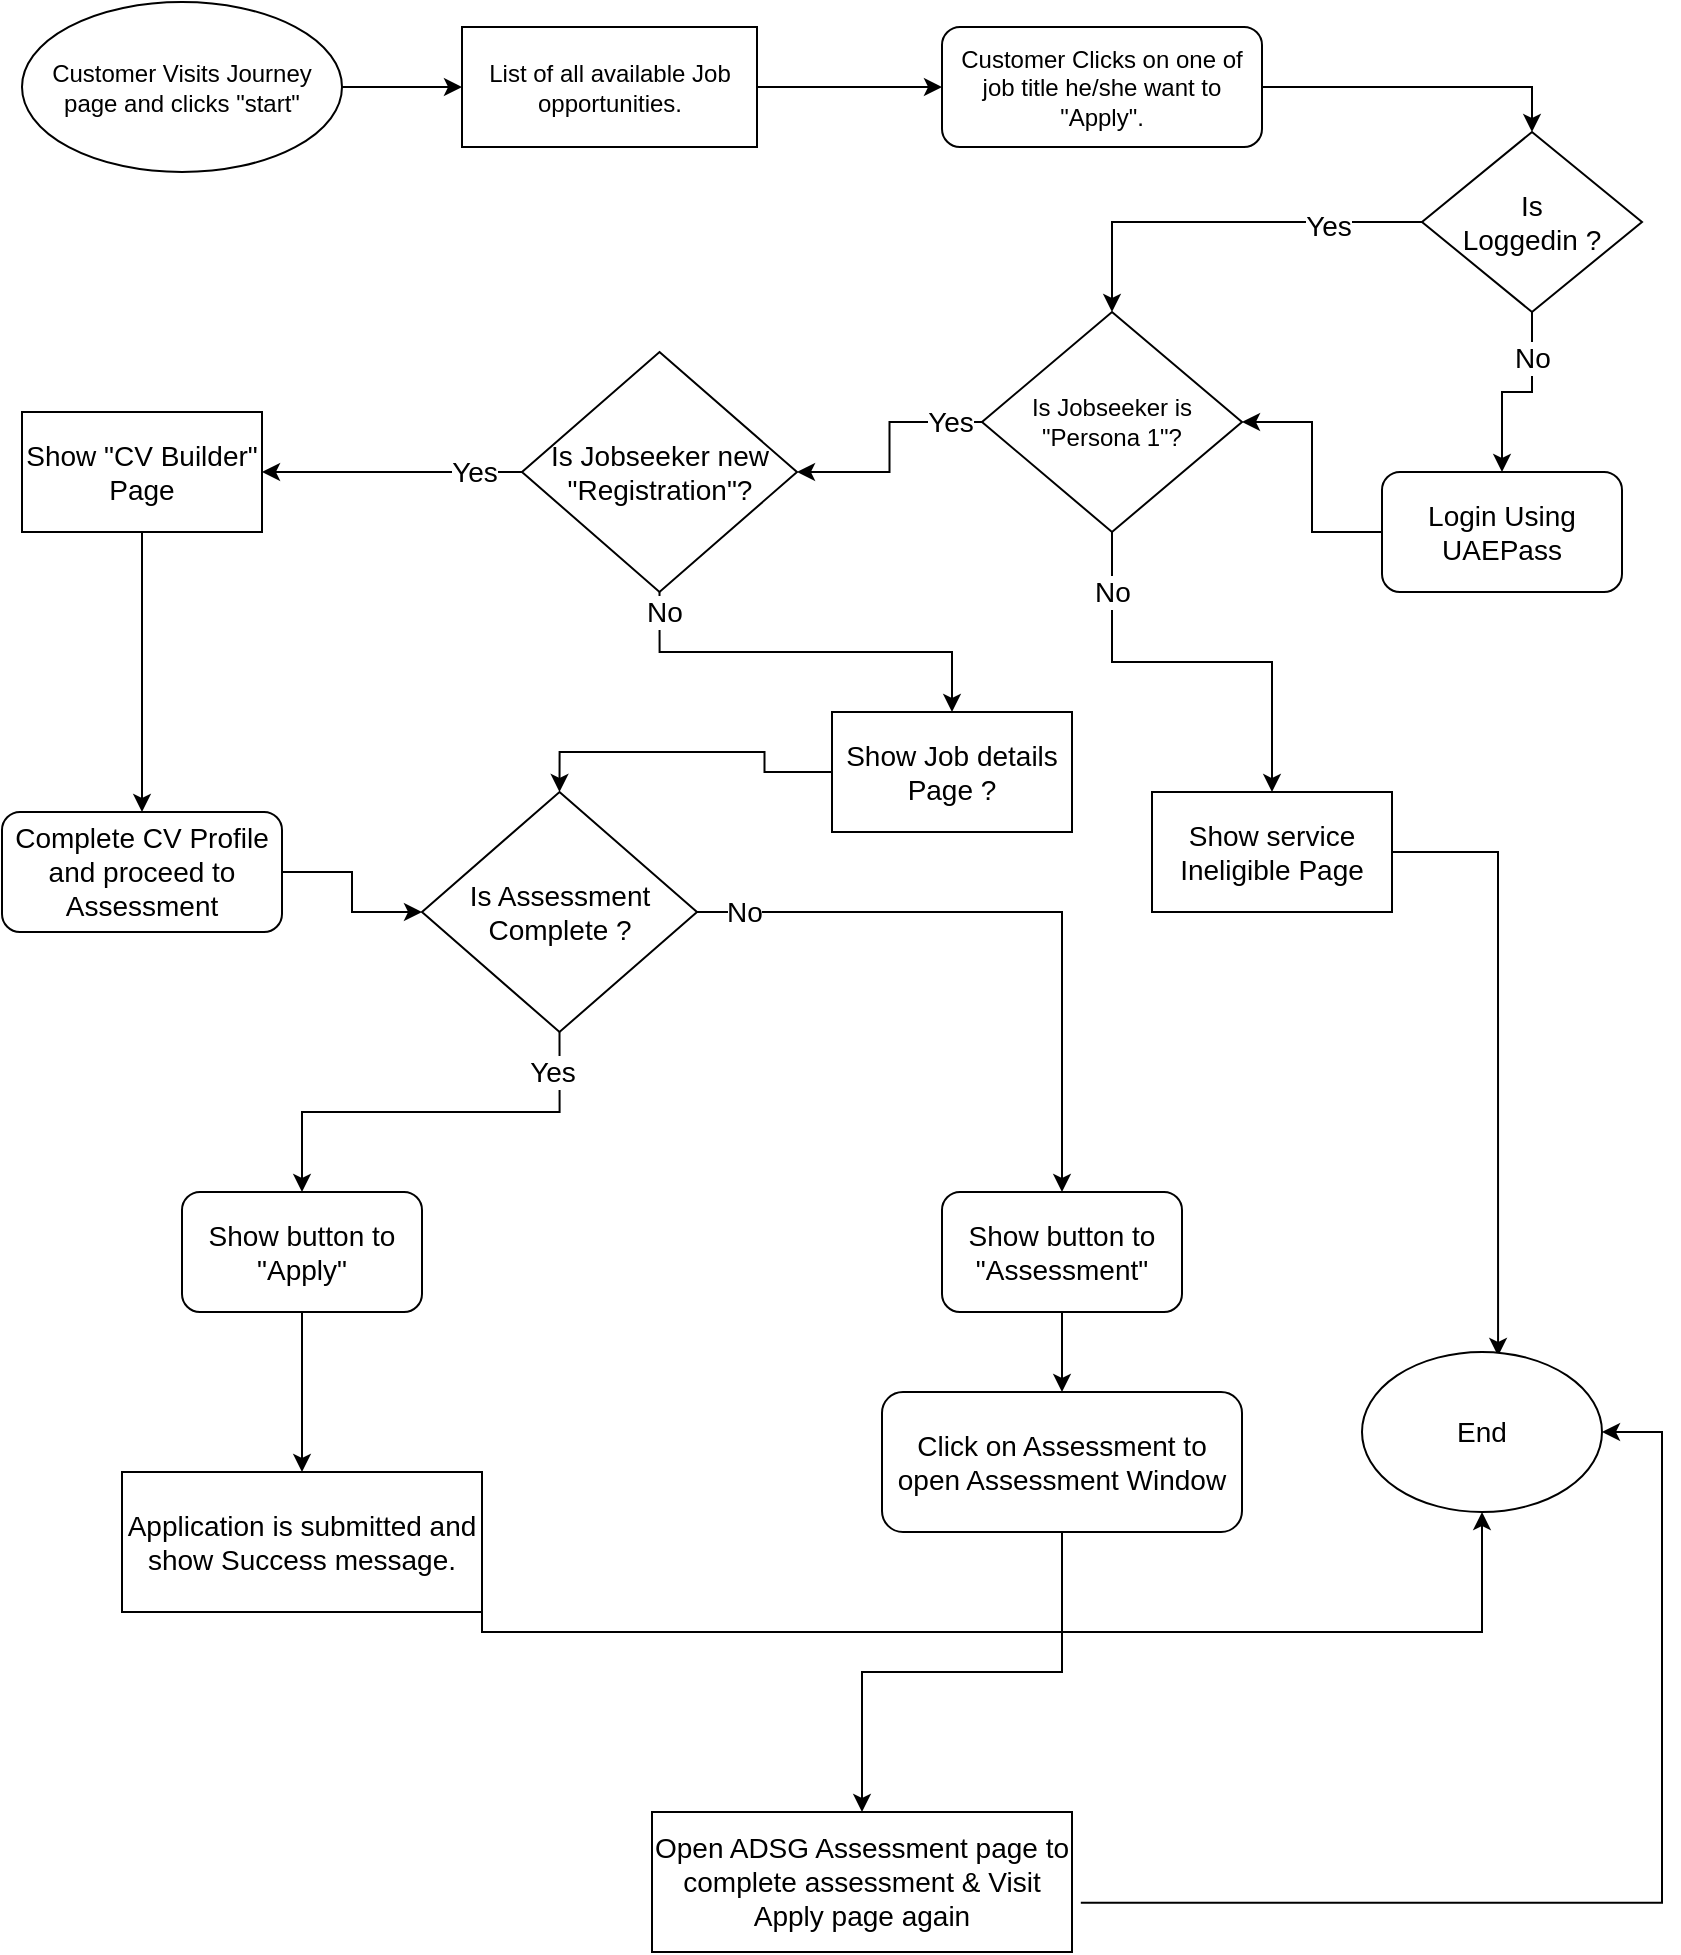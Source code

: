 <mxfile version="20.0.4" type="github" pages="3">
  <diagram id="p3bcoX_zDifybAXSMWaD" name="All Persona">
    <mxGraphModel dx="1406" dy="735" grid="1" gridSize="10" guides="1" tooltips="1" connect="1" arrows="1" fold="1" page="1" pageScale="1" pageWidth="850" pageHeight="1100" math="0" shadow="0">
      <root>
        <mxCell id="0" />
        <mxCell id="1" parent="0" />
        <mxCell id="kV20wIMNOrEjRqIksJpt-13" value="" style="edgeStyle=orthogonalEdgeStyle;rounded=0;orthogonalLoop=1;jettySize=auto;html=1;fontSize=14;" edge="1" parent="1" source="kV20wIMNOrEjRqIksJpt-1" target="kV20wIMNOrEjRqIksJpt-2">
          <mxGeometry relative="1" as="geometry" />
        </mxCell>
        <mxCell id="kV20wIMNOrEjRqIksJpt-1" value="Customer Visits Journey page and clicks &quot;start&quot;" style="ellipse;whiteSpace=wrap;html=1;" vertex="1" parent="1">
          <mxGeometry x="20" y="35" width="160" height="85" as="geometry" />
        </mxCell>
        <mxCell id="kV20wIMNOrEjRqIksJpt-14" value="" style="edgeStyle=orthogonalEdgeStyle;rounded=0;orthogonalLoop=1;jettySize=auto;html=1;fontSize=14;" edge="1" parent="1" source="kV20wIMNOrEjRqIksJpt-2" target="kV20wIMNOrEjRqIksJpt-3">
          <mxGeometry relative="1" as="geometry" />
        </mxCell>
        <mxCell id="kV20wIMNOrEjRqIksJpt-2" value="List of all available Job opportunities." style="rounded=0;whiteSpace=wrap;html=1;" vertex="1" parent="1">
          <mxGeometry x="240" y="47.5" width="147.5" height="60" as="geometry" />
        </mxCell>
        <mxCell id="wSlPsDfIyEHOEpe44LTg-4" value="" style="edgeStyle=orthogonalEdgeStyle;rounded=0;orthogonalLoop=1;jettySize=auto;html=1;fontSize=14;entryX=0.5;entryY=0;entryDx=0;entryDy=0;" edge="1" parent="1" source="kV20wIMNOrEjRqIksJpt-3" target="wSlPsDfIyEHOEpe44LTg-1">
          <mxGeometry relative="1" as="geometry" />
        </mxCell>
        <mxCell id="kV20wIMNOrEjRqIksJpt-3" value="Customer Clicks on one of job title he/she want to &quot;Apply&quot;." style="rounded=1;whiteSpace=wrap;html=1;" vertex="1" parent="1">
          <mxGeometry x="480" y="47.5" width="160" height="60" as="geometry" />
        </mxCell>
        <mxCell id="kV20wIMNOrEjRqIksJpt-16" style="edgeStyle=orthogonalEdgeStyle;rounded=0;orthogonalLoop=1;jettySize=auto;html=1;fontSize=14;entryX=1;entryY=0.5;entryDx=0;entryDy=0;" edge="1" parent="1" source="kV20wIMNOrEjRqIksJpt-4" target="kV20wIMNOrEjRqIksJpt-6">
          <mxGeometry relative="1" as="geometry">
            <mxPoint x="450" y="295" as="targetPoint" />
          </mxGeometry>
        </mxCell>
        <mxCell id="kV20wIMNOrEjRqIksJpt-35" value="Yes" style="edgeLabel;html=1;align=center;verticalAlign=middle;resizable=0;points=[];fontSize=14;" vertex="1" connectable="0" parent="kV20wIMNOrEjRqIksJpt-16">
          <mxGeometry x="-0.333" y="3" relative="1" as="geometry">
            <mxPoint x="23" y="-3" as="offset" />
          </mxGeometry>
        </mxCell>
        <mxCell id="kV20wIMNOrEjRqIksJpt-23" value="" style="edgeStyle=orthogonalEdgeStyle;rounded=0;orthogonalLoop=1;jettySize=auto;html=1;fontSize=14;" edge="1" parent="1" source="kV20wIMNOrEjRqIksJpt-4" target="kV20wIMNOrEjRqIksJpt-22">
          <mxGeometry relative="1" as="geometry" />
        </mxCell>
        <mxCell id="kV20wIMNOrEjRqIksJpt-36" value="No" style="edgeLabel;html=1;align=center;verticalAlign=middle;resizable=0;points=[];fontSize=14;" vertex="1" connectable="0" parent="kV20wIMNOrEjRqIksJpt-23">
          <mxGeometry x="-0.267" y="1" relative="1" as="geometry">
            <mxPoint x="-12" y="-34" as="offset" />
          </mxGeometry>
        </mxCell>
        <mxCell id="kV20wIMNOrEjRqIksJpt-4" value="Is Jobseeker is &lt;br&gt;&quot;Persona 1&quot;?" style="rhombus;whiteSpace=wrap;html=1;" vertex="1" parent="1">
          <mxGeometry x="500" y="190" width="130" height="110" as="geometry" />
        </mxCell>
        <mxCell id="kV20wIMNOrEjRqIksJpt-17" style="edgeStyle=orthogonalEdgeStyle;rounded=0;orthogonalLoop=1;jettySize=auto;html=1;entryX=1;entryY=0.5;entryDx=0;entryDy=0;fontSize=14;" edge="1" parent="1" source="kV20wIMNOrEjRqIksJpt-6" target="kV20wIMNOrEjRqIksJpt-8">
          <mxGeometry relative="1" as="geometry" />
        </mxCell>
        <mxCell id="kV20wIMNOrEjRqIksJpt-37" value="Yes" style="edgeLabel;html=1;align=center;verticalAlign=middle;resizable=0;points=[];fontSize=14;" vertex="1" connectable="0" parent="kV20wIMNOrEjRqIksJpt-17">
          <mxGeometry x="-0.228" y="3" relative="1" as="geometry">
            <mxPoint x="26" y="-3" as="offset" />
          </mxGeometry>
        </mxCell>
        <mxCell id="kV20wIMNOrEjRqIksJpt-38" style="edgeStyle=orthogonalEdgeStyle;rounded=0;orthogonalLoop=1;jettySize=auto;html=1;fontSize=14;exitX=0.5;exitY=1;exitDx=0;exitDy=0;" edge="1" parent="1" source="kV20wIMNOrEjRqIksJpt-6" target="kV20wIMNOrEjRqIksJpt-9">
          <mxGeometry relative="1" as="geometry" />
        </mxCell>
        <mxCell id="kV20wIMNOrEjRqIksJpt-6" value="Is Jobseeker new &quot;Registration&quot;?" style="rhombus;whiteSpace=wrap;html=1;fontSize=14;" vertex="1" parent="1">
          <mxGeometry x="270" y="210" width="137.5" height="120" as="geometry" />
        </mxCell>
        <mxCell id="kV20wIMNOrEjRqIksJpt-45" value="" style="edgeStyle=orthogonalEdgeStyle;rounded=0;orthogonalLoop=1;jettySize=auto;html=1;fontSize=14;" edge="1" parent="1" source="kV20wIMNOrEjRqIksJpt-8" target="kV20wIMNOrEjRqIksJpt-42">
          <mxGeometry relative="1" as="geometry" />
        </mxCell>
        <mxCell id="kV20wIMNOrEjRqIksJpt-8" value="Show &quot;CV Builder&quot; Page" style="rounded=0;whiteSpace=wrap;html=1;fontSize=14;" vertex="1" parent="1">
          <mxGeometry x="20" y="240" width="120" height="60" as="geometry" />
        </mxCell>
        <mxCell id="kV20wIMNOrEjRqIksJpt-19" style="edgeStyle=orthogonalEdgeStyle;rounded=0;orthogonalLoop=1;jettySize=auto;html=1;entryX=0.5;entryY=0;entryDx=0;entryDy=0;fontSize=14;" edge="1" parent="1" source="kV20wIMNOrEjRqIksJpt-9" target="kV20wIMNOrEjRqIksJpt-10">
          <mxGeometry relative="1" as="geometry" />
        </mxCell>
        <mxCell id="kV20wIMNOrEjRqIksJpt-9" value="Show Job details Page ?" style="rounded=0;whiteSpace=wrap;html=1;fontSize=14;" vertex="1" parent="1">
          <mxGeometry x="425" y="390" width="120" height="60" as="geometry" />
        </mxCell>
        <mxCell id="kV20wIMNOrEjRqIksJpt-20" style="edgeStyle=orthogonalEdgeStyle;rounded=0;orthogonalLoop=1;jettySize=auto;html=1;fontSize=14;exitX=0.5;exitY=1;exitDx=0;exitDy=0;" edge="1" parent="1" source="kV20wIMNOrEjRqIksJpt-10" target="kV20wIMNOrEjRqIksJpt-11">
          <mxGeometry relative="1" as="geometry" />
        </mxCell>
        <mxCell id="kV20wIMNOrEjRqIksJpt-40" value="Yes" style="edgeLabel;html=1;align=center;verticalAlign=middle;resizable=0;points=[];fontSize=14;" vertex="1" connectable="0" parent="kV20wIMNOrEjRqIksJpt-20">
          <mxGeometry x="-0.234" relative="1" as="geometry">
            <mxPoint x="36" y="-20" as="offset" />
          </mxGeometry>
        </mxCell>
        <mxCell id="kV20wIMNOrEjRqIksJpt-21" style="edgeStyle=orthogonalEdgeStyle;rounded=0;orthogonalLoop=1;jettySize=auto;html=1;fontSize=14;" edge="1" parent="1" source="kV20wIMNOrEjRqIksJpt-10" target="kV20wIMNOrEjRqIksJpt-12">
          <mxGeometry relative="1" as="geometry" />
        </mxCell>
        <mxCell id="kV20wIMNOrEjRqIksJpt-41" value="No" style="edgeLabel;html=1;align=center;verticalAlign=middle;resizable=0;points=[];fontSize=14;" vertex="1" connectable="0" parent="kV20wIMNOrEjRqIksJpt-21">
          <mxGeometry x="-0.021" y="1" relative="1" as="geometry">
            <mxPoint x="-175" y="-149" as="offset" />
          </mxGeometry>
        </mxCell>
        <mxCell id="kV20wIMNOrEjRqIksJpt-47" value="No" style="edgeLabel;html=1;align=center;verticalAlign=middle;resizable=0;points=[];fontSize=14;" vertex="1" connectable="0" parent="kV20wIMNOrEjRqIksJpt-21">
          <mxGeometry x="-0.559" y="3" relative="1" as="geometry">
            <mxPoint x="-48" y="3" as="offset" />
          </mxGeometry>
        </mxCell>
        <mxCell id="kV20wIMNOrEjRqIksJpt-10" value="Is Assessment Complete ?" style="rhombus;whiteSpace=wrap;html=1;fontSize=14;" vertex="1" parent="1">
          <mxGeometry x="220" y="430" width="137.5" height="120" as="geometry" />
        </mxCell>
        <mxCell id="kV20wIMNOrEjRqIksJpt-34" value="" style="edgeStyle=orthogonalEdgeStyle;rounded=0;orthogonalLoop=1;jettySize=auto;html=1;fontSize=14;" edge="1" parent="1" source="kV20wIMNOrEjRqIksJpt-11" target="kV20wIMNOrEjRqIksJpt-32">
          <mxGeometry relative="1" as="geometry" />
        </mxCell>
        <mxCell id="kV20wIMNOrEjRqIksJpt-11" value="Show button to &quot;Apply&quot;" style="rounded=1;whiteSpace=wrap;html=1;fontSize=14;" vertex="1" parent="1">
          <mxGeometry x="100" y="630" width="120" height="60" as="geometry" />
        </mxCell>
        <mxCell id="kV20wIMNOrEjRqIksJpt-31" value="" style="edgeStyle=orthogonalEdgeStyle;rounded=0;orthogonalLoop=1;jettySize=auto;html=1;fontSize=14;" edge="1" parent="1" source="kV20wIMNOrEjRqIksJpt-12" target="kV20wIMNOrEjRqIksJpt-27">
          <mxGeometry relative="1" as="geometry" />
        </mxCell>
        <mxCell id="kV20wIMNOrEjRqIksJpt-12" value="Show button to &quot;Assessment&quot;" style="rounded=1;whiteSpace=wrap;html=1;fontSize=14;" vertex="1" parent="1">
          <mxGeometry x="480" y="630" width="120" height="60" as="geometry" />
        </mxCell>
        <mxCell id="kV20wIMNOrEjRqIksJpt-25" style="edgeStyle=orthogonalEdgeStyle;rounded=0;orthogonalLoop=1;jettySize=auto;html=1;entryX=0.567;entryY=0.025;entryDx=0;entryDy=0;entryPerimeter=0;fontSize=14;exitX=1;exitY=0.5;exitDx=0;exitDy=0;" edge="1" parent="1" source="kV20wIMNOrEjRqIksJpt-22" target="kV20wIMNOrEjRqIksJpt-24">
          <mxGeometry relative="1" as="geometry" />
        </mxCell>
        <mxCell id="kV20wIMNOrEjRqIksJpt-22" value="Show service Ineligible Page" style="rounded=0;whiteSpace=wrap;html=1;fontSize=14;" vertex="1" parent="1">
          <mxGeometry x="585" y="430" width="120" height="60" as="geometry" />
        </mxCell>
        <mxCell id="kV20wIMNOrEjRqIksJpt-24" value="End" style="ellipse;whiteSpace=wrap;html=1;fontSize=14;" vertex="1" parent="1">
          <mxGeometry x="690" y="710" width="120" height="80" as="geometry" />
        </mxCell>
        <mxCell id="kV20wIMNOrEjRqIksJpt-43" value="" style="edgeStyle=orthogonalEdgeStyle;rounded=0;orthogonalLoop=1;jettySize=auto;html=1;fontSize=14;" edge="1" parent="1" source="kV20wIMNOrEjRqIksJpt-27" target="kV20wIMNOrEjRqIksJpt-29">
          <mxGeometry relative="1" as="geometry" />
        </mxCell>
        <mxCell id="kV20wIMNOrEjRqIksJpt-27" value="Click on Assessment to open Assessment Window" style="rounded=1;whiteSpace=wrap;html=1;fontSize=14;" vertex="1" parent="1">
          <mxGeometry x="450" y="730" width="180" height="70" as="geometry" />
        </mxCell>
        <mxCell id="kV20wIMNOrEjRqIksJpt-30" style="edgeStyle=orthogonalEdgeStyle;rounded=0;orthogonalLoop=1;jettySize=auto;html=1;entryX=1;entryY=0.5;entryDx=0;entryDy=0;fontSize=14;exitX=1.021;exitY=0.648;exitDx=0;exitDy=0;exitPerimeter=0;" edge="1" parent="1" source="kV20wIMNOrEjRqIksJpt-29" target="kV20wIMNOrEjRqIksJpt-24">
          <mxGeometry relative="1" as="geometry">
            <Array as="points">
              <mxPoint x="840" y="985" />
              <mxPoint x="840" y="750" />
            </Array>
          </mxGeometry>
        </mxCell>
        <mxCell id="kV20wIMNOrEjRqIksJpt-29" value="Open ADSG Assessment page to complete assessment &amp;amp; Visit Apply page again" style="rounded=0;whiteSpace=wrap;html=1;fontSize=14;" vertex="1" parent="1">
          <mxGeometry x="335" y="940" width="210" height="70" as="geometry" />
        </mxCell>
        <mxCell id="kV20wIMNOrEjRqIksJpt-33" style="edgeStyle=orthogonalEdgeStyle;rounded=0;orthogonalLoop=1;jettySize=auto;html=1;entryX=0.5;entryY=1;entryDx=0;entryDy=0;fontSize=14;" edge="1" parent="1" source="kV20wIMNOrEjRqIksJpt-32" target="kV20wIMNOrEjRqIksJpt-24">
          <mxGeometry relative="1" as="geometry">
            <Array as="points">
              <mxPoint x="250" y="850" />
              <mxPoint x="750" y="850" />
            </Array>
          </mxGeometry>
        </mxCell>
        <mxCell id="kV20wIMNOrEjRqIksJpt-32" value="Application is submitted and show Success message." style="rounded=0;whiteSpace=wrap;html=1;fontSize=14;" vertex="1" parent="1">
          <mxGeometry x="70" y="770" width="180" height="70" as="geometry" />
        </mxCell>
        <mxCell id="kV20wIMNOrEjRqIksJpt-46" style="edgeStyle=orthogonalEdgeStyle;rounded=0;orthogonalLoop=1;jettySize=auto;html=1;fontSize=14;entryX=0;entryY=0.5;entryDx=0;entryDy=0;" edge="1" parent="1" source="kV20wIMNOrEjRqIksJpt-42" target="kV20wIMNOrEjRqIksJpt-10">
          <mxGeometry relative="1" as="geometry" />
        </mxCell>
        <mxCell id="kV20wIMNOrEjRqIksJpt-42" value="Complete CV Profile and proceed to Assessment" style="rounded=1;whiteSpace=wrap;html=1;fontSize=14;" vertex="1" parent="1">
          <mxGeometry x="10" y="440" width="140" height="60" as="geometry" />
        </mxCell>
        <mxCell id="wSlPsDfIyEHOEpe44LTg-3" value="No" style="edgeStyle=orthogonalEdgeStyle;rounded=0;orthogonalLoop=1;jettySize=auto;html=1;entryX=0.5;entryY=0;entryDx=0;entryDy=0;fontSize=14;" edge="1" parent="1" source="wSlPsDfIyEHOEpe44LTg-1" target="wSlPsDfIyEHOEpe44LTg-2">
          <mxGeometry x="-0.529" relative="1" as="geometry">
            <mxPoint as="offset" />
          </mxGeometry>
        </mxCell>
        <mxCell id="wSlPsDfIyEHOEpe44LTg-7" style="edgeStyle=orthogonalEdgeStyle;rounded=0;orthogonalLoop=1;jettySize=auto;html=1;entryX=0.5;entryY=0;entryDx=0;entryDy=0;fontSize=14;" edge="1" parent="1" source="wSlPsDfIyEHOEpe44LTg-1" target="kV20wIMNOrEjRqIksJpt-4">
          <mxGeometry relative="1" as="geometry" />
        </mxCell>
        <mxCell id="wSlPsDfIyEHOEpe44LTg-8" value="Yes" style="edgeLabel;html=1;align=center;verticalAlign=middle;resizable=0;points=[];fontSize=14;" vertex="1" connectable="0" parent="wSlPsDfIyEHOEpe44LTg-7">
          <mxGeometry x="-0.527" y="2" relative="1" as="geometry">
            <mxPoint as="offset" />
          </mxGeometry>
        </mxCell>
        <mxCell id="wSlPsDfIyEHOEpe44LTg-1" value="Is &lt;br&gt;Loggedin ?" style="rhombus;whiteSpace=wrap;html=1;fontSize=14;" vertex="1" parent="1">
          <mxGeometry x="720" y="100" width="110" height="90" as="geometry" />
        </mxCell>
        <mxCell id="wSlPsDfIyEHOEpe44LTg-5" value="" style="edgeStyle=orthogonalEdgeStyle;rounded=0;orthogonalLoop=1;jettySize=auto;html=1;fontSize=14;" edge="1" parent="1" source="wSlPsDfIyEHOEpe44LTg-2" target="kV20wIMNOrEjRqIksJpt-4">
          <mxGeometry relative="1" as="geometry" />
        </mxCell>
        <mxCell id="wSlPsDfIyEHOEpe44LTg-2" value="Login Using UAEPass" style="rounded=1;whiteSpace=wrap;html=1;fontSize=14;" vertex="1" parent="1">
          <mxGeometry x="700" y="270" width="120" height="60" as="geometry" />
        </mxCell>
      </root>
    </mxGraphModel>
  </diagram>
  <diagram id="uYBK460RXJuyoEcKmsnh" name="Person2">
    <mxGraphModel dx="1406" dy="735" grid="1" gridSize="10" guides="1" tooltips="1" connect="1" arrows="1" fold="1" page="1" pageScale="1" pageWidth="850" pageHeight="1100" math="0" shadow="0">
      <root>
        <mxCell id="0" />
        <mxCell id="1" parent="0" />
        <mxCell id="ry02r2a6CAOk2bOFhwHt-1" value="" style="edgeStyle=orthogonalEdgeStyle;rounded=0;orthogonalLoop=1;jettySize=auto;html=1;fontSize=14;" edge="1" parent="1" source="ry02r2a6CAOk2bOFhwHt-2" target="ry02r2a6CAOk2bOFhwHt-4">
          <mxGeometry relative="1" as="geometry" />
        </mxCell>
        <mxCell id="ry02r2a6CAOk2bOFhwHt-2" value="Customer Visits Journey page and clicks &quot;start&quot;" style="ellipse;whiteSpace=wrap;html=1;" vertex="1" parent="1">
          <mxGeometry x="20" y="180" width="180" height="90" as="geometry" />
        </mxCell>
        <mxCell id="ry02r2a6CAOk2bOFhwHt-3" value="" style="edgeStyle=orthogonalEdgeStyle;rounded=0;orthogonalLoop=1;jettySize=auto;html=1;fontSize=14;" edge="1" parent="1" source="ry02r2a6CAOk2bOFhwHt-4" target="ry02r2a6CAOk2bOFhwHt-6">
          <mxGeometry relative="1" as="geometry" />
        </mxCell>
        <mxCell id="ry02r2a6CAOk2bOFhwHt-4" value="List of all available Job opportunities." style="rounded=0;whiteSpace=wrap;html=1;" vertex="1" parent="1">
          <mxGeometry x="290" y="195" width="147.5" height="60" as="geometry" />
        </mxCell>
        <mxCell id="LycvekWKNzJkErNNruy0-5" value="" style="edgeStyle=orthogonalEdgeStyle;rounded=0;orthogonalLoop=1;jettySize=auto;html=1;fontSize=14;" edge="1" parent="1" source="ry02r2a6CAOk2bOFhwHt-6" target="LycvekWKNzJkErNNruy0-4">
          <mxGeometry relative="1" as="geometry" />
        </mxCell>
        <mxCell id="ry02r2a6CAOk2bOFhwHt-6" value="Customer Clicks on one of job title he/she want to &quot;Apply&quot;." style="rounded=1;whiteSpace=wrap;html=1;" vertex="1" parent="1">
          <mxGeometry x="590" y="195" width="160" height="60" as="geometry" />
        </mxCell>
        <mxCell id="LycvekWKNzJkErNNruy0-9" style="edgeStyle=orthogonalEdgeStyle;rounded=0;orthogonalLoop=1;jettySize=auto;html=1;fontSize=14;" edge="1" parent="1" source="ry02r2a6CAOk2bOFhwHt-31" target="ry02r2a6CAOk2bOFhwHt-32">
          <mxGeometry relative="1" as="geometry" />
        </mxCell>
        <mxCell id="ry02r2a6CAOk2bOFhwHt-31" value="Show service Ineligible Page" style="rounded=0;whiteSpace=wrap;html=1;fontSize=14;" vertex="1" parent="1">
          <mxGeometry x="257.5" y="350" width="180" height="50" as="geometry" />
        </mxCell>
        <mxCell id="ry02r2a6CAOk2bOFhwHt-32" value="End" style="ellipse;whiteSpace=wrap;html=1;fontSize=14;" vertex="1" parent="1">
          <mxGeometry x="40" y="335" width="120" height="80" as="geometry" />
        </mxCell>
        <mxCell id="LycvekWKNzJkErNNruy0-7" style="edgeStyle=orthogonalEdgeStyle;rounded=0;orthogonalLoop=1;jettySize=auto;html=1;entryX=0.542;entryY=0.947;entryDx=0;entryDy=0;entryPerimeter=0;fontSize=14;" edge="1" parent="1" source="LycvekWKNzJkErNNruy0-3" target="ry02r2a6CAOk2bOFhwHt-31">
          <mxGeometry relative="1" as="geometry" />
        </mxCell>
        <mxCell id="LycvekWKNzJkErNNruy0-3" value="Login Using UAE Pass" style="rounded=0;whiteSpace=wrap;html=1;fontSize=14;" vertex="1" parent="1">
          <mxGeometry x="470" y="480" width="160" height="50" as="geometry" />
        </mxCell>
        <mxCell id="LycvekWKNzJkErNNruy0-6" value="No" style="edgeStyle=orthogonalEdgeStyle;rounded=0;orthogonalLoop=1;jettySize=auto;html=1;fontSize=14;" edge="1" parent="1" source="LycvekWKNzJkErNNruy0-4" target="LycvekWKNzJkErNNruy0-3">
          <mxGeometry x="-0.429" relative="1" as="geometry">
            <mxPoint as="offset" />
          </mxGeometry>
        </mxCell>
        <mxCell id="LycvekWKNzJkErNNruy0-8" style="edgeStyle=orthogonalEdgeStyle;rounded=0;orthogonalLoop=1;jettySize=auto;html=1;entryX=1;entryY=0.5;entryDx=0;entryDy=0;fontSize=14;" edge="1" parent="1" source="LycvekWKNzJkErNNruy0-4" target="ry02r2a6CAOk2bOFhwHt-31">
          <mxGeometry relative="1" as="geometry" />
        </mxCell>
        <mxCell id="LycvekWKNzJkErNNruy0-10" value="Yes" style="edgeLabel;html=1;align=center;verticalAlign=middle;resizable=0;points=[];fontSize=14;" vertex="1" connectable="0" parent="LycvekWKNzJkErNNruy0-8">
          <mxGeometry x="-0.328" y="5" relative="1" as="geometry">
            <mxPoint x="18" y="-5" as="offset" />
          </mxGeometry>
        </mxCell>
        <mxCell id="LycvekWKNzJkErNNruy0-4" value="Is already Loggedin ?" style="rhombus;whiteSpace=wrap;html=1;fontSize=14;" vertex="1" parent="1">
          <mxGeometry x="610" y="305" width="120" height="110" as="geometry" />
        </mxCell>
        <mxCell id="LycvekWKNzJkErNNruy0-12" value="&lt;h1&gt;Person 2 /3 / 4&amp;nbsp;&lt;/h1&gt;&lt;p&gt;&lt;/p&gt;&lt;ol&gt;&lt;li&gt;Person 2 - Employed UAE Nationals&lt;/li&gt;&lt;li&gt;Person 3 - Unemployed Expats&lt;/li&gt;&lt;li&gt;Person 4 - Employed Expats&lt;/li&gt;&lt;/ol&gt;&lt;p&gt;&lt;/p&gt;" style="text;html=1;strokeColor=none;fillColor=none;spacing=5;spacingTop=-20;whiteSpace=wrap;overflow=hidden;rounded=0;fontSize=14;" vertex="1" parent="1">
          <mxGeometry x="40" y="30" width="590" height="120" as="geometry" />
        </mxCell>
      </root>
    </mxGraphModel>
  </diagram>
  <diagram id="1LT0_sSiFqOMiPoDbb7P" name="Persona1">
    <mxGraphModel dx="1406" dy="735" grid="1" gridSize="10" guides="1" tooltips="1" connect="1" arrows="1" fold="1" page="1" pageScale="1" pageWidth="850" pageHeight="1100" math="0" shadow="0">
      <root>
        <mxCell id="0" />
        <mxCell id="1" parent="0" />
        <mxCell id="XQ98xAHYkyyRiFZTj1UB-1" value="" style="edgeStyle=orthogonalEdgeStyle;rounded=0;orthogonalLoop=1;jettySize=auto;html=1;fontSize=14;" edge="1" parent="1" source="XQ98xAHYkyyRiFZTj1UB-2" target="XQ98xAHYkyyRiFZTj1UB-4">
          <mxGeometry relative="1" as="geometry" />
        </mxCell>
        <mxCell id="XQ98xAHYkyyRiFZTj1UB-2" value="Customer Visits Journey page and clicks &quot;start&quot;" style="ellipse;whiteSpace=wrap;html=1;" vertex="1" parent="1">
          <mxGeometry x="10" y="210" width="160" height="85" as="geometry" />
        </mxCell>
        <mxCell id="XQ98xAHYkyyRiFZTj1UB-3" value="" style="edgeStyle=orthogonalEdgeStyle;rounded=0;orthogonalLoop=1;jettySize=auto;html=1;fontSize=14;" edge="1" parent="1" source="XQ98xAHYkyyRiFZTj1UB-4" target="XQ98xAHYkyyRiFZTj1UB-6">
          <mxGeometry relative="1" as="geometry" />
        </mxCell>
        <mxCell id="XQ98xAHYkyyRiFZTj1UB-4" value="List of all available Job opportunities." style="rounded=0;whiteSpace=wrap;html=1;" vertex="1" parent="1">
          <mxGeometry x="230" y="222.5" width="147.5" height="60" as="geometry" />
        </mxCell>
        <mxCell id="XQ98xAHYkyyRiFZTj1UB-5" value="" style="edgeStyle=orthogonalEdgeStyle;rounded=0;orthogonalLoop=1;jettySize=auto;html=1;fontSize=14;entryX=0.5;entryY=0;entryDx=0;entryDy=0;" edge="1" parent="1" source="XQ98xAHYkyyRiFZTj1UB-6" target="XQ98xAHYkyyRiFZTj1UB-44">
          <mxGeometry relative="1" as="geometry" />
        </mxCell>
        <mxCell id="XQ98xAHYkyyRiFZTj1UB-6" value="Customer Clicks on one of job title he/she want to &quot;Apply&quot;." style="rounded=1;whiteSpace=wrap;html=1;" vertex="1" parent="1">
          <mxGeometry x="470" y="222.5" width="160" height="60" as="geometry" />
        </mxCell>
        <mxCell id="XQ98xAHYkyyRiFZTj1UB-12" style="edgeStyle=orthogonalEdgeStyle;rounded=0;orthogonalLoop=1;jettySize=auto;html=1;entryX=1;entryY=0.5;entryDx=0;entryDy=0;fontSize=14;" edge="1" parent="1" source="XQ98xAHYkyyRiFZTj1UB-15" target="XQ98xAHYkyyRiFZTj1UB-17">
          <mxGeometry relative="1" as="geometry" />
        </mxCell>
        <mxCell id="XQ98xAHYkyyRiFZTj1UB-13" value="Yes" style="edgeLabel;html=1;align=center;verticalAlign=middle;resizable=0;points=[];fontSize=14;" vertex="1" connectable="0" parent="XQ98xAHYkyyRiFZTj1UB-12">
          <mxGeometry x="-0.228" y="3" relative="1" as="geometry">
            <mxPoint x="26" y="-3" as="offset" />
          </mxGeometry>
        </mxCell>
        <mxCell id="XQ98xAHYkyyRiFZTj1UB-14" style="edgeStyle=orthogonalEdgeStyle;rounded=0;orthogonalLoop=1;jettySize=auto;html=1;fontSize=14;exitX=0.5;exitY=1;exitDx=0;exitDy=0;" edge="1" parent="1" source="XQ98xAHYkyyRiFZTj1UB-15" target="XQ98xAHYkyyRiFZTj1UB-19">
          <mxGeometry relative="1" as="geometry" />
        </mxCell>
        <mxCell id="XQ98xAHYkyyRiFZTj1UB-15" value="Is Jobseeker new &quot;Registration&quot;?" style="rhombus;whiteSpace=wrap;html=1;fontSize=14;" vertex="1" parent="1">
          <mxGeometry x="332.5" y="380" width="137.5" height="120" as="geometry" />
        </mxCell>
        <mxCell id="XQ98xAHYkyyRiFZTj1UB-16" value="" style="edgeStyle=orthogonalEdgeStyle;rounded=0;orthogonalLoop=1;jettySize=auto;html=1;fontSize=14;" edge="1" parent="1" source="XQ98xAHYkyyRiFZTj1UB-17" target="XQ98xAHYkyyRiFZTj1UB-40">
          <mxGeometry relative="1" as="geometry" />
        </mxCell>
        <mxCell id="XQ98xAHYkyyRiFZTj1UB-17" value="Show &quot;CV Builder&quot; Page" style="rounded=0;whiteSpace=wrap;html=1;fontSize=14;" vertex="1" parent="1">
          <mxGeometry x="50" y="370" width="120" height="60" as="geometry" />
        </mxCell>
        <mxCell id="XQ98xAHYkyyRiFZTj1UB-18" style="edgeStyle=orthogonalEdgeStyle;rounded=0;orthogonalLoop=1;jettySize=auto;html=1;entryX=0.5;entryY=0;entryDx=0;entryDy=0;fontSize=14;" edge="1" parent="1" source="XQ98xAHYkyyRiFZTj1UB-19" target="XQ98xAHYkyyRiFZTj1UB-25">
          <mxGeometry relative="1" as="geometry" />
        </mxCell>
        <mxCell id="XQ98xAHYkyyRiFZTj1UB-19" value="Show Job details Page ?" style="rounded=0;whiteSpace=wrap;html=1;fontSize=14;" vertex="1" parent="1">
          <mxGeometry x="500" y="590" width="120" height="60" as="geometry" />
        </mxCell>
        <mxCell id="XQ98xAHYkyyRiFZTj1UB-20" style="edgeStyle=orthogonalEdgeStyle;rounded=0;orthogonalLoop=1;jettySize=auto;html=1;fontSize=14;exitX=0.5;exitY=1;exitDx=0;exitDy=0;" edge="1" parent="1" source="XQ98xAHYkyyRiFZTj1UB-25" target="XQ98xAHYkyyRiFZTj1UB-27">
          <mxGeometry relative="1" as="geometry" />
        </mxCell>
        <mxCell id="XQ98xAHYkyyRiFZTj1UB-21" value="Yes" style="edgeLabel;html=1;align=center;verticalAlign=middle;resizable=0;points=[];fontSize=14;" vertex="1" connectable="0" parent="XQ98xAHYkyyRiFZTj1UB-20">
          <mxGeometry x="-0.234" relative="1" as="geometry">
            <mxPoint x="36" y="-5" as="offset" />
          </mxGeometry>
        </mxCell>
        <mxCell id="XQ98xAHYkyyRiFZTj1UB-22" style="edgeStyle=orthogonalEdgeStyle;rounded=0;orthogonalLoop=1;jettySize=auto;html=1;fontSize=14;" edge="1" parent="1" source="XQ98xAHYkyyRiFZTj1UB-25" target="XQ98xAHYkyyRiFZTj1UB-29">
          <mxGeometry relative="1" as="geometry" />
        </mxCell>
        <mxCell id="XQ98xAHYkyyRiFZTj1UB-23" value="No" style="edgeLabel;html=1;align=center;verticalAlign=middle;resizable=0;points=[];fontSize=14;" vertex="1" connectable="0" parent="XQ98xAHYkyyRiFZTj1UB-22">
          <mxGeometry x="-0.021" y="1" relative="1" as="geometry">
            <mxPoint x="-10" y="-188" as="offset" />
          </mxGeometry>
        </mxCell>
        <mxCell id="XQ98xAHYkyyRiFZTj1UB-24" value="No" style="edgeLabel;html=1;align=center;verticalAlign=middle;resizable=0;points=[];fontSize=14;" vertex="1" connectable="0" parent="XQ98xAHYkyyRiFZTj1UB-22">
          <mxGeometry x="-0.559" y="3" relative="1" as="geometry">
            <mxPoint x="-24" y="3" as="offset" />
          </mxGeometry>
        </mxCell>
        <mxCell id="XQ98xAHYkyyRiFZTj1UB-25" value="Is Assessment Complete ?" style="rhombus;whiteSpace=wrap;html=1;fontSize=14;" vertex="1" parent="1">
          <mxGeometry x="210" y="605" width="137.5" height="120" as="geometry" />
        </mxCell>
        <mxCell id="XQ98xAHYkyyRiFZTj1UB-26" value="" style="edgeStyle=orthogonalEdgeStyle;rounded=0;orthogonalLoop=1;jettySize=auto;html=1;fontSize=14;" edge="1" parent="1" source="XQ98xAHYkyyRiFZTj1UB-27" target="XQ98xAHYkyyRiFZTj1UB-38">
          <mxGeometry relative="1" as="geometry" />
        </mxCell>
        <mxCell id="XQ98xAHYkyyRiFZTj1UB-27" value="Show button to &quot;Apply&quot;" style="rounded=1;whiteSpace=wrap;html=1;fontSize=14;" vertex="1" parent="1">
          <mxGeometry x="20" y="710" width="120" height="60" as="geometry" />
        </mxCell>
        <mxCell id="XQ98xAHYkyyRiFZTj1UB-28" value="" style="edgeStyle=orthogonalEdgeStyle;rounded=0;orthogonalLoop=1;jettySize=auto;html=1;fontSize=14;" edge="1" parent="1" source="XQ98xAHYkyyRiFZTj1UB-29" target="XQ98xAHYkyyRiFZTj1UB-34">
          <mxGeometry relative="1" as="geometry" />
        </mxCell>
        <mxCell id="XQ98xAHYkyyRiFZTj1UB-29" value="Show button to &quot;Assessment&quot;" style="rounded=1;whiteSpace=wrap;html=1;fontSize=14;" vertex="1" parent="1">
          <mxGeometry x="470" y="725" width="120" height="60" as="geometry" />
        </mxCell>
        <mxCell id="XQ98xAHYkyyRiFZTj1UB-32" value="End" style="ellipse;whiteSpace=wrap;html=1;fontSize=14;" vertex="1" parent="1">
          <mxGeometry x="670" y="760" width="120" height="80" as="geometry" />
        </mxCell>
        <mxCell id="XQ98xAHYkyyRiFZTj1UB-33" value="" style="edgeStyle=orthogonalEdgeStyle;rounded=0;orthogonalLoop=1;jettySize=auto;html=1;fontSize=14;" edge="1" parent="1" source="XQ98xAHYkyyRiFZTj1UB-34" target="XQ98xAHYkyyRiFZTj1UB-36">
          <mxGeometry relative="1" as="geometry" />
        </mxCell>
        <mxCell id="XQ98xAHYkyyRiFZTj1UB-34" value="Click on Assessment to open Assessment Window" style="rounded=1;whiteSpace=wrap;html=1;fontSize=14;" vertex="1" parent="1">
          <mxGeometry x="440" y="830" width="180" height="70" as="geometry" />
        </mxCell>
        <mxCell id="XQ98xAHYkyyRiFZTj1UB-35" style="edgeStyle=orthogonalEdgeStyle;rounded=0;orthogonalLoop=1;jettySize=auto;html=1;entryX=1;entryY=0.5;entryDx=0;entryDy=0;fontSize=14;exitX=1.021;exitY=0.648;exitDx=0;exitDy=0;exitPerimeter=0;" edge="1" parent="1" source="XQ98xAHYkyyRiFZTj1UB-36" target="XQ98xAHYkyyRiFZTj1UB-32">
          <mxGeometry relative="1" as="geometry">
            <Array as="points">
              <mxPoint x="830" y="1035" />
              <mxPoint x="830" y="925" />
              <mxPoint x="810" y="925" />
              <mxPoint x="810" y="800" />
            </Array>
          </mxGeometry>
        </mxCell>
        <mxCell id="XQ98xAHYkyyRiFZTj1UB-36" value="Open ADSG Assessment page to complete assessment &amp;amp; Visit Apply page again" style="rounded=0;whiteSpace=wrap;html=1;fontSize=14;" vertex="1" parent="1">
          <mxGeometry x="310" y="990" width="210" height="70" as="geometry" />
        </mxCell>
        <mxCell id="XQ98xAHYkyyRiFZTj1UB-37" style="edgeStyle=orthogonalEdgeStyle;rounded=0;orthogonalLoop=1;jettySize=auto;html=1;entryX=0.5;entryY=1;entryDx=0;entryDy=0;fontSize=14;" edge="1" parent="1" source="XQ98xAHYkyyRiFZTj1UB-38" target="XQ98xAHYkyyRiFZTj1UB-32">
          <mxGeometry relative="1" as="geometry">
            <Array as="points">
              <mxPoint x="730" y="940" />
            </Array>
          </mxGeometry>
        </mxCell>
        <mxCell id="XQ98xAHYkyyRiFZTj1UB-38" value="Application is submitted and show Success message." style="rounded=0;whiteSpace=wrap;html=1;fontSize=14;" vertex="1" parent="1">
          <mxGeometry x="60" y="895" width="180" height="70" as="geometry" />
        </mxCell>
        <mxCell id="XQ98xAHYkyyRiFZTj1UB-39" style="edgeStyle=orthogonalEdgeStyle;rounded=0;orthogonalLoop=1;jettySize=auto;html=1;fontSize=14;entryX=0;entryY=0.5;entryDx=0;entryDy=0;" edge="1" parent="1" source="XQ98xAHYkyyRiFZTj1UB-40" target="XQ98xAHYkyyRiFZTj1UB-25">
          <mxGeometry relative="1" as="geometry" />
        </mxCell>
        <mxCell id="XQ98xAHYkyyRiFZTj1UB-40" value="Complete CV Profile and proceed to Assessment" style="rounded=1;whiteSpace=wrap;html=1;fontSize=14;" vertex="1" parent="1">
          <mxGeometry x="30" y="520" width="140" height="60" as="geometry" />
        </mxCell>
        <mxCell id="XQ98xAHYkyyRiFZTj1UB-41" value="No" style="edgeStyle=orthogonalEdgeStyle;rounded=0;orthogonalLoop=1;jettySize=auto;html=1;entryX=0.5;entryY=0;entryDx=0;entryDy=0;fontSize=14;" edge="1" parent="1" source="XQ98xAHYkyyRiFZTj1UB-44" target="XQ98xAHYkyyRiFZTj1UB-46">
          <mxGeometry x="-0.529" relative="1" as="geometry">
            <mxPoint as="offset" />
          </mxGeometry>
        </mxCell>
        <mxCell id="XQ98xAHYkyyRiFZTj1UB-42" style="edgeStyle=orthogonalEdgeStyle;rounded=0;orthogonalLoop=1;jettySize=auto;html=1;entryX=0.5;entryY=0;entryDx=0;entryDy=0;fontSize=14;" edge="1" parent="1" source="XQ98xAHYkyyRiFZTj1UB-44" target="XQ98xAHYkyyRiFZTj1UB-15">
          <mxGeometry relative="1" as="geometry">
            <mxPoint x="555" y="365" as="targetPoint" />
          </mxGeometry>
        </mxCell>
        <mxCell id="XQ98xAHYkyyRiFZTj1UB-43" value="Yes" style="edgeLabel;html=1;align=center;verticalAlign=middle;resizable=0;points=[];fontSize=14;" vertex="1" connectable="0" parent="XQ98xAHYkyyRiFZTj1UB-42">
          <mxGeometry x="-0.527" y="2" relative="1" as="geometry">
            <mxPoint as="offset" />
          </mxGeometry>
        </mxCell>
        <mxCell id="XQ98xAHYkyyRiFZTj1UB-44" value="Is &lt;br&gt;Loggedin ?" style="rhombus;whiteSpace=wrap;html=1;fontSize=14;" vertex="1" parent="1">
          <mxGeometry x="650" y="295" width="110" height="90" as="geometry" />
        </mxCell>
        <mxCell id="XQ98xAHYkyyRiFZTj1UB-45" value="" style="edgeStyle=orthogonalEdgeStyle;rounded=0;orthogonalLoop=1;jettySize=auto;html=1;fontSize=14;entryX=1;entryY=0.5;entryDx=0;entryDy=0;" edge="1" parent="1" source="XQ98xAHYkyyRiFZTj1UB-46" target="XQ98xAHYkyyRiFZTj1UB-15">
          <mxGeometry relative="1" as="geometry">
            <mxPoint x="620" y="420" as="targetPoint" />
          </mxGeometry>
        </mxCell>
        <mxCell id="XQ98xAHYkyyRiFZTj1UB-46" value="Login Using UAEPass" style="rounded=1;whiteSpace=wrap;html=1;fontSize=14;" vertex="1" parent="1">
          <mxGeometry x="690" y="445" width="120" height="60" as="geometry" />
        </mxCell>
        <mxCell id="XQ98xAHYkyyRiFZTj1UB-48" value="&lt;h1&gt;Person 1&lt;/h1&gt;&lt;p&gt;&lt;/p&gt;&lt;ol&gt;&lt;li&gt;Unemployed UAE Nationals&lt;/li&gt;&lt;li&gt;To apply to any job opportunities only condition in system is that customer must have completed &quot;Assessment&quot; .&amp;nbsp;&lt;/li&gt;&lt;/ol&gt;&lt;p&gt;&lt;/p&gt;" style="text;html=1;strokeColor=none;fillColor=none;spacing=5;spacingTop=-20;whiteSpace=wrap;overflow=hidden;rounded=0;fontSize=14;" vertex="1" parent="1">
          <mxGeometry x="40" y="10" width="620" height="120" as="geometry" />
        </mxCell>
      </root>
    </mxGraphModel>
  </diagram>
</mxfile>

